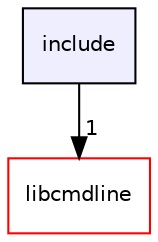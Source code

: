digraph "include" {
  compound=true
  node [ fontsize="10", fontname="Helvetica"];
  edge [ labelfontsize="10", labelfontname="Helvetica"];
  dir_d44c64559bbebec7f509842c48db8b23 [shape=box, label="include", style="filled", fillcolor="#eeeeff", pencolor="black", URL="dir_d44c64559bbebec7f509842c48db8b23.html"];
  dir_fedd67a8c96aee38c54230a4e25bd216 [shape=box label="libcmdline" fillcolor="white" style="filled" color="red" URL="dir_fedd67a8c96aee38c54230a4e25bd216.html"];
  dir_d44c64559bbebec7f509842c48db8b23->dir_fedd67a8c96aee38c54230a4e25bd216 [headlabel="1", labeldistance=1.5 headhref="dir_000013_000014.html"];
}

